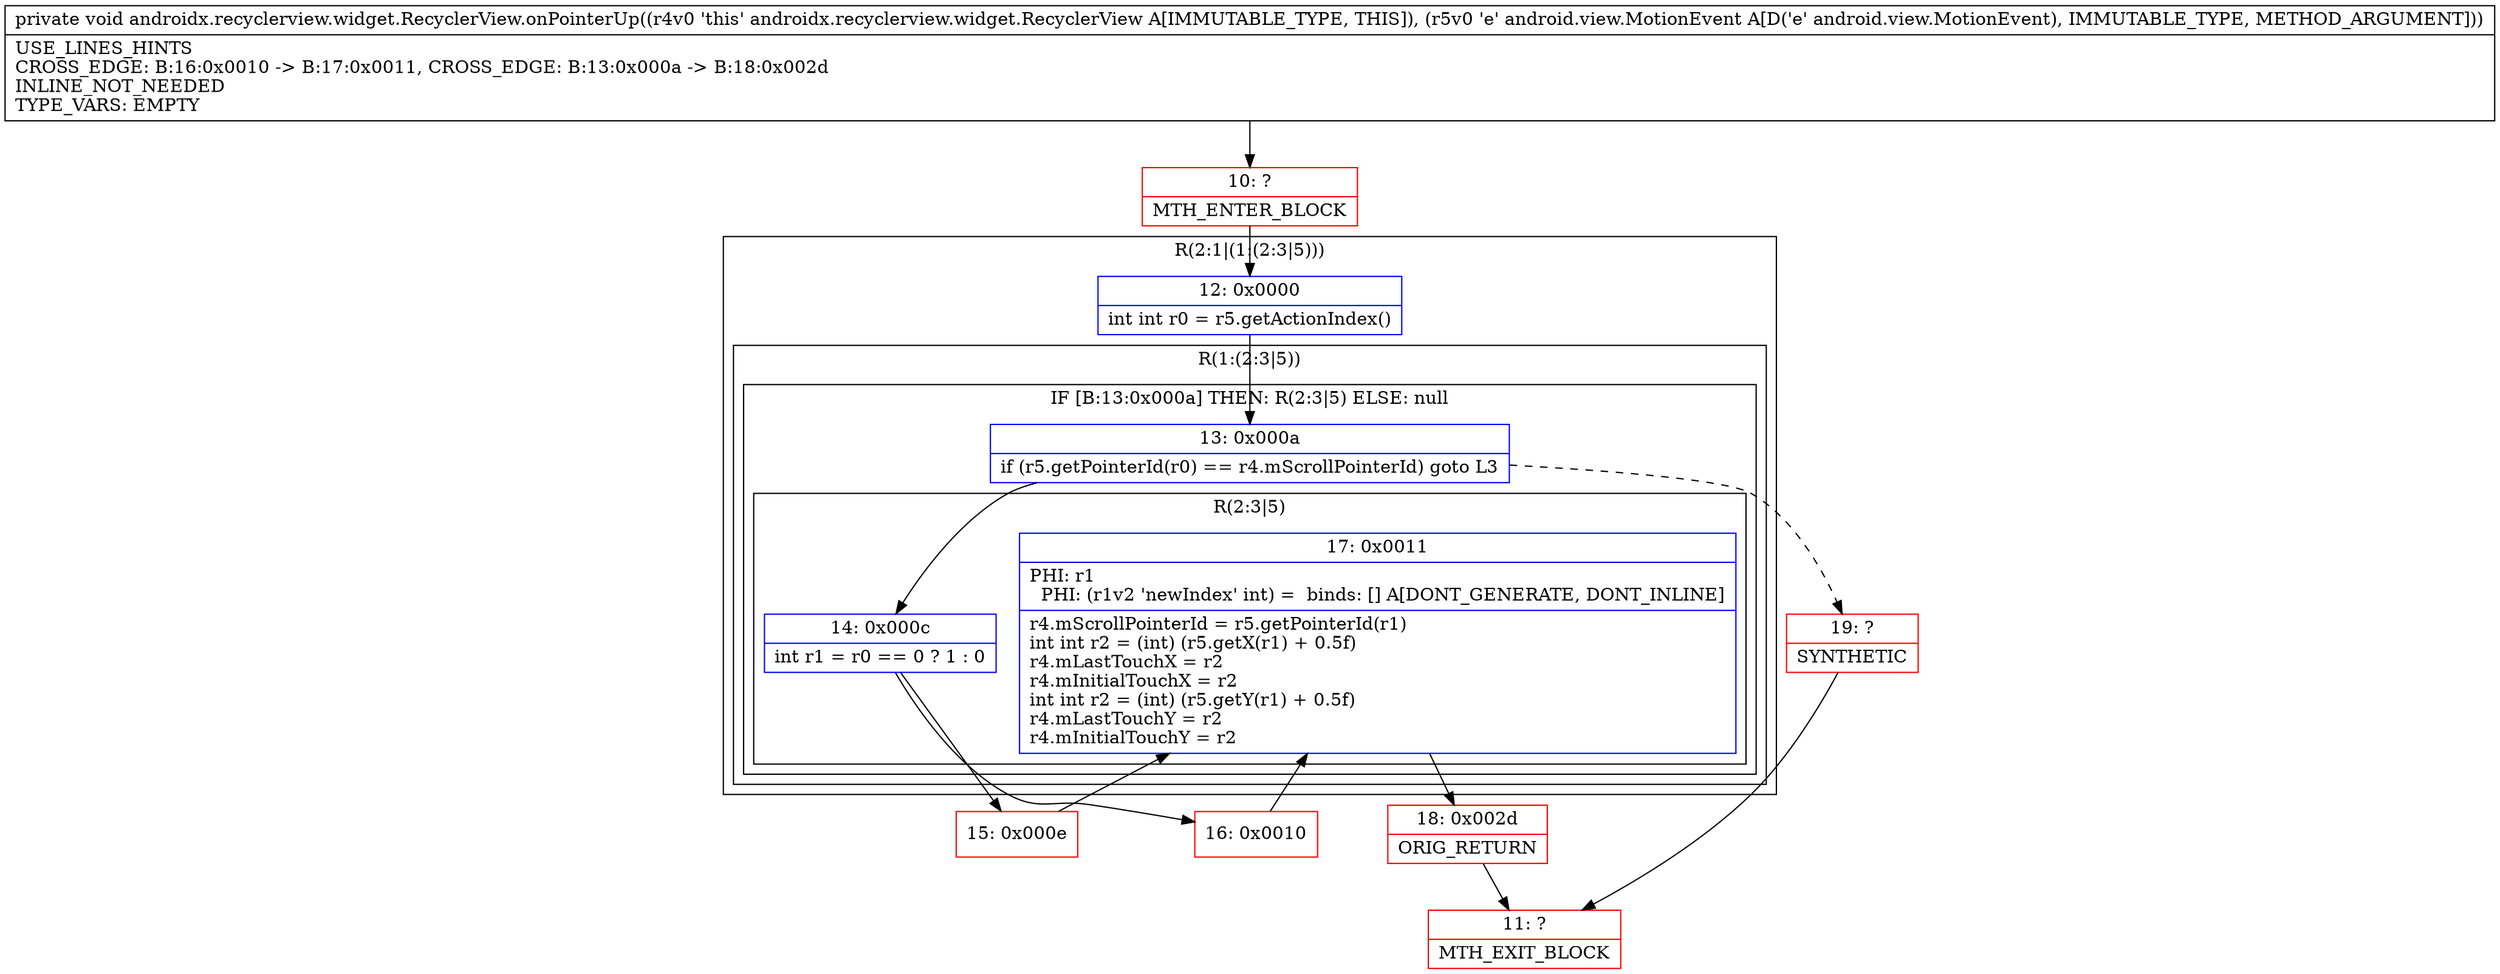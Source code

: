 digraph "CFG forandroidx.recyclerview.widget.RecyclerView.onPointerUp(Landroid\/view\/MotionEvent;)V" {
subgraph cluster_Region_2055344255 {
label = "R(2:1|(1:(2:3|5)))";
node [shape=record,color=blue];
Node_12 [shape=record,label="{12\:\ 0x0000|int int r0 = r5.getActionIndex()\l}"];
subgraph cluster_Region_2133793490 {
label = "R(1:(2:3|5))";
node [shape=record,color=blue];
subgraph cluster_IfRegion_302210094 {
label = "IF [B:13:0x000a] THEN: R(2:3|5) ELSE: null";
node [shape=record,color=blue];
Node_13 [shape=record,label="{13\:\ 0x000a|if (r5.getPointerId(r0) == r4.mScrollPointerId) goto L3\l}"];
subgraph cluster_Region_549175366 {
label = "R(2:3|5)";
node [shape=record,color=blue];
Node_14 [shape=record,label="{14\:\ 0x000c|int r1 = r0 == 0 ? 1 : 0\l}"];
Node_17 [shape=record,label="{17\:\ 0x0011|PHI: r1 \l  PHI: (r1v2 'newIndex' int) =  binds: [] A[DONT_GENERATE, DONT_INLINE]\l|r4.mScrollPointerId = r5.getPointerId(r1)\lint int r2 = (int) (r5.getX(r1) + 0.5f)\lr4.mLastTouchX = r2\lr4.mInitialTouchX = r2\lint int r2 = (int) (r5.getY(r1) + 0.5f)\lr4.mLastTouchY = r2\lr4.mInitialTouchY = r2\l}"];
}
}
}
}
Node_10 [shape=record,color=red,label="{10\:\ ?|MTH_ENTER_BLOCK\l}"];
Node_15 [shape=record,color=red,label="{15\:\ 0x000e}"];
Node_18 [shape=record,color=red,label="{18\:\ 0x002d|ORIG_RETURN\l}"];
Node_11 [shape=record,color=red,label="{11\:\ ?|MTH_EXIT_BLOCK\l}"];
Node_16 [shape=record,color=red,label="{16\:\ 0x0010}"];
Node_19 [shape=record,color=red,label="{19\:\ ?|SYNTHETIC\l}"];
MethodNode[shape=record,label="{private void androidx.recyclerview.widget.RecyclerView.onPointerUp((r4v0 'this' androidx.recyclerview.widget.RecyclerView A[IMMUTABLE_TYPE, THIS]), (r5v0 'e' android.view.MotionEvent A[D('e' android.view.MotionEvent), IMMUTABLE_TYPE, METHOD_ARGUMENT]))  | USE_LINES_HINTS\lCROSS_EDGE: B:16:0x0010 \-\> B:17:0x0011, CROSS_EDGE: B:13:0x000a \-\> B:18:0x002d\lINLINE_NOT_NEEDED\lTYPE_VARS: EMPTY\l}"];
MethodNode -> Node_10;Node_12 -> Node_13;
Node_13 -> Node_14;
Node_13 -> Node_19[style=dashed];
Node_14 -> Node_15;
Node_14 -> Node_16;
Node_17 -> Node_18;
Node_10 -> Node_12;
Node_15 -> Node_17;
Node_18 -> Node_11;
Node_16 -> Node_17;
Node_19 -> Node_11;
}

